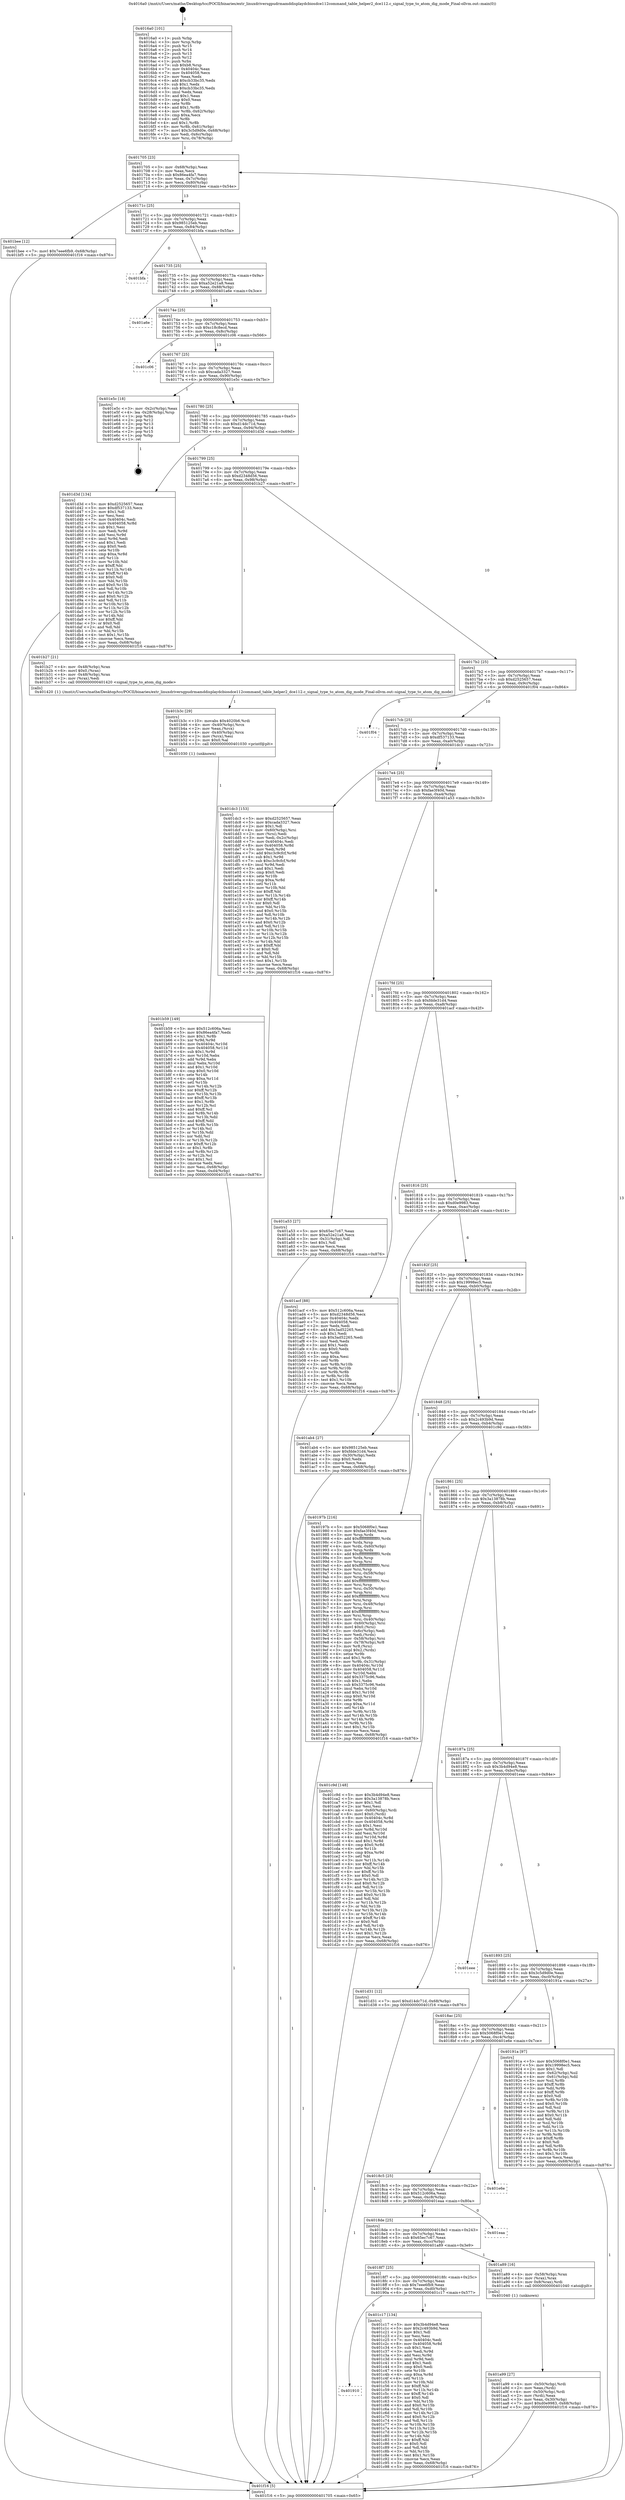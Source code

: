 digraph "0x4016a0" {
  label = "0x4016a0 (/mnt/c/Users/mathe/Desktop/tcc/POCII/binaries/extr_linuxdriversgpudrmamddisplaydcbiosdce112command_table_helper2_dce112.c_signal_type_to_atom_dig_mode_Final-ollvm.out::main(0))"
  labelloc = "t"
  node[shape=record]

  Entry [label="",width=0.3,height=0.3,shape=circle,fillcolor=black,style=filled]
  "0x401705" [label="{
     0x401705 [23]\l
     | [instrs]\l
     &nbsp;&nbsp;0x401705 \<+3\>: mov -0x68(%rbp),%eax\l
     &nbsp;&nbsp;0x401708 \<+2\>: mov %eax,%ecx\l
     &nbsp;&nbsp;0x40170a \<+6\>: sub $0x86ea4fa7,%ecx\l
     &nbsp;&nbsp;0x401710 \<+3\>: mov %eax,-0x7c(%rbp)\l
     &nbsp;&nbsp;0x401713 \<+3\>: mov %ecx,-0x80(%rbp)\l
     &nbsp;&nbsp;0x401716 \<+6\>: je 0000000000401bee \<main+0x54e\>\l
  }"]
  "0x401bee" [label="{
     0x401bee [12]\l
     | [instrs]\l
     &nbsp;&nbsp;0x401bee \<+7\>: movl $0x7eee6fb9,-0x68(%rbp)\l
     &nbsp;&nbsp;0x401bf5 \<+5\>: jmp 0000000000401f16 \<main+0x876\>\l
  }"]
  "0x40171c" [label="{
     0x40171c [25]\l
     | [instrs]\l
     &nbsp;&nbsp;0x40171c \<+5\>: jmp 0000000000401721 \<main+0x81\>\l
     &nbsp;&nbsp;0x401721 \<+3\>: mov -0x7c(%rbp),%eax\l
     &nbsp;&nbsp;0x401724 \<+5\>: sub $0x985125eb,%eax\l
     &nbsp;&nbsp;0x401729 \<+6\>: mov %eax,-0x84(%rbp)\l
     &nbsp;&nbsp;0x40172f \<+6\>: je 0000000000401bfa \<main+0x55a\>\l
  }"]
  Exit [label="",width=0.3,height=0.3,shape=circle,fillcolor=black,style=filled,peripheries=2]
  "0x401bfa" [label="{
     0x401bfa\l
  }", style=dashed]
  "0x401735" [label="{
     0x401735 [25]\l
     | [instrs]\l
     &nbsp;&nbsp;0x401735 \<+5\>: jmp 000000000040173a \<main+0x9a\>\l
     &nbsp;&nbsp;0x40173a \<+3\>: mov -0x7c(%rbp),%eax\l
     &nbsp;&nbsp;0x40173d \<+5\>: sub $0xa52e21a8,%eax\l
     &nbsp;&nbsp;0x401742 \<+6\>: mov %eax,-0x88(%rbp)\l
     &nbsp;&nbsp;0x401748 \<+6\>: je 0000000000401a6e \<main+0x3ce\>\l
  }"]
  "0x401910" [label="{
     0x401910\l
  }", style=dashed]
  "0x401a6e" [label="{
     0x401a6e\l
  }", style=dashed]
  "0x40174e" [label="{
     0x40174e [25]\l
     | [instrs]\l
     &nbsp;&nbsp;0x40174e \<+5\>: jmp 0000000000401753 \<main+0xb3\>\l
     &nbsp;&nbsp;0x401753 \<+3\>: mov -0x7c(%rbp),%eax\l
     &nbsp;&nbsp;0x401756 \<+5\>: sub $0xc18c8ecd,%eax\l
     &nbsp;&nbsp;0x40175b \<+6\>: mov %eax,-0x8c(%rbp)\l
     &nbsp;&nbsp;0x401761 \<+6\>: je 0000000000401c06 \<main+0x566\>\l
  }"]
  "0x401c17" [label="{
     0x401c17 [134]\l
     | [instrs]\l
     &nbsp;&nbsp;0x401c17 \<+5\>: mov $0x3b4d94e8,%eax\l
     &nbsp;&nbsp;0x401c1c \<+5\>: mov $0x2c493b9d,%ecx\l
     &nbsp;&nbsp;0x401c21 \<+2\>: mov $0x1,%dl\l
     &nbsp;&nbsp;0x401c23 \<+2\>: xor %esi,%esi\l
     &nbsp;&nbsp;0x401c25 \<+7\>: mov 0x40404c,%edi\l
     &nbsp;&nbsp;0x401c2c \<+8\>: mov 0x404058,%r8d\l
     &nbsp;&nbsp;0x401c34 \<+3\>: sub $0x1,%esi\l
     &nbsp;&nbsp;0x401c37 \<+3\>: mov %edi,%r9d\l
     &nbsp;&nbsp;0x401c3a \<+3\>: add %esi,%r9d\l
     &nbsp;&nbsp;0x401c3d \<+4\>: imul %r9d,%edi\l
     &nbsp;&nbsp;0x401c41 \<+3\>: and $0x1,%edi\l
     &nbsp;&nbsp;0x401c44 \<+3\>: cmp $0x0,%edi\l
     &nbsp;&nbsp;0x401c47 \<+4\>: sete %r10b\l
     &nbsp;&nbsp;0x401c4b \<+4\>: cmp $0xa,%r8d\l
     &nbsp;&nbsp;0x401c4f \<+4\>: setl %r11b\l
     &nbsp;&nbsp;0x401c53 \<+3\>: mov %r10b,%bl\l
     &nbsp;&nbsp;0x401c56 \<+3\>: xor $0xff,%bl\l
     &nbsp;&nbsp;0x401c59 \<+3\>: mov %r11b,%r14b\l
     &nbsp;&nbsp;0x401c5c \<+4\>: xor $0xff,%r14b\l
     &nbsp;&nbsp;0x401c60 \<+3\>: xor $0x0,%dl\l
     &nbsp;&nbsp;0x401c63 \<+3\>: mov %bl,%r15b\l
     &nbsp;&nbsp;0x401c66 \<+4\>: and $0x0,%r15b\l
     &nbsp;&nbsp;0x401c6a \<+3\>: and %dl,%r10b\l
     &nbsp;&nbsp;0x401c6d \<+3\>: mov %r14b,%r12b\l
     &nbsp;&nbsp;0x401c70 \<+4\>: and $0x0,%r12b\l
     &nbsp;&nbsp;0x401c74 \<+3\>: and %dl,%r11b\l
     &nbsp;&nbsp;0x401c77 \<+3\>: or %r10b,%r15b\l
     &nbsp;&nbsp;0x401c7a \<+3\>: or %r11b,%r12b\l
     &nbsp;&nbsp;0x401c7d \<+3\>: xor %r12b,%r15b\l
     &nbsp;&nbsp;0x401c80 \<+3\>: or %r14b,%bl\l
     &nbsp;&nbsp;0x401c83 \<+3\>: xor $0xff,%bl\l
     &nbsp;&nbsp;0x401c86 \<+3\>: or $0x0,%dl\l
     &nbsp;&nbsp;0x401c89 \<+2\>: and %dl,%bl\l
     &nbsp;&nbsp;0x401c8b \<+3\>: or %bl,%r15b\l
     &nbsp;&nbsp;0x401c8e \<+4\>: test $0x1,%r15b\l
     &nbsp;&nbsp;0x401c92 \<+3\>: cmovne %ecx,%eax\l
     &nbsp;&nbsp;0x401c95 \<+3\>: mov %eax,-0x68(%rbp)\l
     &nbsp;&nbsp;0x401c98 \<+5\>: jmp 0000000000401f16 \<main+0x876\>\l
  }"]
  "0x401c06" [label="{
     0x401c06\l
  }", style=dashed]
  "0x401767" [label="{
     0x401767 [25]\l
     | [instrs]\l
     &nbsp;&nbsp;0x401767 \<+5\>: jmp 000000000040176c \<main+0xcc\>\l
     &nbsp;&nbsp;0x40176c \<+3\>: mov -0x7c(%rbp),%eax\l
     &nbsp;&nbsp;0x40176f \<+5\>: sub $0xcada3327,%eax\l
     &nbsp;&nbsp;0x401774 \<+6\>: mov %eax,-0x90(%rbp)\l
     &nbsp;&nbsp;0x40177a \<+6\>: je 0000000000401e5c \<main+0x7bc\>\l
  }"]
  "0x401b59" [label="{
     0x401b59 [149]\l
     | [instrs]\l
     &nbsp;&nbsp;0x401b59 \<+5\>: mov $0x512c606a,%esi\l
     &nbsp;&nbsp;0x401b5e \<+5\>: mov $0x86ea4fa7,%edx\l
     &nbsp;&nbsp;0x401b63 \<+3\>: mov $0x1,%r8b\l
     &nbsp;&nbsp;0x401b66 \<+3\>: xor %r9d,%r9d\l
     &nbsp;&nbsp;0x401b69 \<+8\>: mov 0x40404c,%r10d\l
     &nbsp;&nbsp;0x401b71 \<+8\>: mov 0x404058,%r11d\l
     &nbsp;&nbsp;0x401b79 \<+4\>: sub $0x1,%r9d\l
     &nbsp;&nbsp;0x401b7d \<+3\>: mov %r10d,%ebx\l
     &nbsp;&nbsp;0x401b80 \<+3\>: add %r9d,%ebx\l
     &nbsp;&nbsp;0x401b83 \<+4\>: imul %ebx,%r10d\l
     &nbsp;&nbsp;0x401b87 \<+4\>: and $0x1,%r10d\l
     &nbsp;&nbsp;0x401b8b \<+4\>: cmp $0x0,%r10d\l
     &nbsp;&nbsp;0x401b8f \<+4\>: sete %r14b\l
     &nbsp;&nbsp;0x401b93 \<+4\>: cmp $0xa,%r11d\l
     &nbsp;&nbsp;0x401b97 \<+4\>: setl %r15b\l
     &nbsp;&nbsp;0x401b9b \<+3\>: mov %r14b,%r12b\l
     &nbsp;&nbsp;0x401b9e \<+4\>: xor $0xff,%r12b\l
     &nbsp;&nbsp;0x401ba2 \<+3\>: mov %r15b,%r13b\l
     &nbsp;&nbsp;0x401ba5 \<+4\>: xor $0xff,%r13b\l
     &nbsp;&nbsp;0x401ba9 \<+4\>: xor $0x1,%r8b\l
     &nbsp;&nbsp;0x401bad \<+3\>: mov %r12b,%cl\l
     &nbsp;&nbsp;0x401bb0 \<+3\>: and $0xff,%cl\l
     &nbsp;&nbsp;0x401bb3 \<+3\>: and %r8b,%r14b\l
     &nbsp;&nbsp;0x401bb6 \<+3\>: mov %r13b,%dil\l
     &nbsp;&nbsp;0x401bb9 \<+4\>: and $0xff,%dil\l
     &nbsp;&nbsp;0x401bbd \<+3\>: and %r8b,%r15b\l
     &nbsp;&nbsp;0x401bc0 \<+3\>: or %r14b,%cl\l
     &nbsp;&nbsp;0x401bc3 \<+3\>: or %r15b,%dil\l
     &nbsp;&nbsp;0x401bc6 \<+3\>: xor %dil,%cl\l
     &nbsp;&nbsp;0x401bc9 \<+3\>: or %r13b,%r12b\l
     &nbsp;&nbsp;0x401bcc \<+4\>: xor $0xff,%r12b\l
     &nbsp;&nbsp;0x401bd0 \<+4\>: or $0x1,%r8b\l
     &nbsp;&nbsp;0x401bd4 \<+3\>: and %r8b,%r12b\l
     &nbsp;&nbsp;0x401bd7 \<+3\>: or %r12b,%cl\l
     &nbsp;&nbsp;0x401bda \<+3\>: test $0x1,%cl\l
     &nbsp;&nbsp;0x401bdd \<+3\>: cmovne %edx,%esi\l
     &nbsp;&nbsp;0x401be0 \<+3\>: mov %esi,-0x68(%rbp)\l
     &nbsp;&nbsp;0x401be3 \<+6\>: mov %eax,-0xd4(%rbp)\l
     &nbsp;&nbsp;0x401be9 \<+5\>: jmp 0000000000401f16 \<main+0x876\>\l
  }"]
  "0x401e5c" [label="{
     0x401e5c [18]\l
     | [instrs]\l
     &nbsp;&nbsp;0x401e5c \<+3\>: mov -0x2c(%rbp),%eax\l
     &nbsp;&nbsp;0x401e5f \<+4\>: lea -0x28(%rbp),%rsp\l
     &nbsp;&nbsp;0x401e63 \<+1\>: pop %rbx\l
     &nbsp;&nbsp;0x401e64 \<+2\>: pop %r12\l
     &nbsp;&nbsp;0x401e66 \<+2\>: pop %r13\l
     &nbsp;&nbsp;0x401e68 \<+2\>: pop %r14\l
     &nbsp;&nbsp;0x401e6a \<+2\>: pop %r15\l
     &nbsp;&nbsp;0x401e6c \<+1\>: pop %rbp\l
     &nbsp;&nbsp;0x401e6d \<+1\>: ret\l
  }"]
  "0x401780" [label="{
     0x401780 [25]\l
     | [instrs]\l
     &nbsp;&nbsp;0x401780 \<+5\>: jmp 0000000000401785 \<main+0xe5\>\l
     &nbsp;&nbsp;0x401785 \<+3\>: mov -0x7c(%rbp),%eax\l
     &nbsp;&nbsp;0x401788 \<+5\>: sub $0xd14dc71d,%eax\l
     &nbsp;&nbsp;0x40178d \<+6\>: mov %eax,-0x94(%rbp)\l
     &nbsp;&nbsp;0x401793 \<+6\>: je 0000000000401d3d \<main+0x69d\>\l
  }"]
  "0x401b3c" [label="{
     0x401b3c [29]\l
     | [instrs]\l
     &nbsp;&nbsp;0x401b3c \<+10\>: movabs $0x4020b6,%rdi\l
     &nbsp;&nbsp;0x401b46 \<+4\>: mov -0x40(%rbp),%rcx\l
     &nbsp;&nbsp;0x401b4a \<+2\>: mov %eax,(%rcx)\l
     &nbsp;&nbsp;0x401b4c \<+4\>: mov -0x40(%rbp),%rcx\l
     &nbsp;&nbsp;0x401b50 \<+2\>: mov (%rcx),%esi\l
     &nbsp;&nbsp;0x401b52 \<+2\>: mov $0x0,%al\l
     &nbsp;&nbsp;0x401b54 \<+5\>: call 0000000000401030 \<printf@plt\>\l
     | [calls]\l
     &nbsp;&nbsp;0x401030 \{1\} (unknown)\l
  }"]
  "0x401d3d" [label="{
     0x401d3d [134]\l
     | [instrs]\l
     &nbsp;&nbsp;0x401d3d \<+5\>: mov $0xd2525657,%eax\l
     &nbsp;&nbsp;0x401d42 \<+5\>: mov $0xdf537133,%ecx\l
     &nbsp;&nbsp;0x401d47 \<+2\>: mov $0x1,%dl\l
     &nbsp;&nbsp;0x401d49 \<+2\>: xor %esi,%esi\l
     &nbsp;&nbsp;0x401d4b \<+7\>: mov 0x40404c,%edi\l
     &nbsp;&nbsp;0x401d52 \<+8\>: mov 0x404058,%r8d\l
     &nbsp;&nbsp;0x401d5a \<+3\>: sub $0x1,%esi\l
     &nbsp;&nbsp;0x401d5d \<+3\>: mov %edi,%r9d\l
     &nbsp;&nbsp;0x401d60 \<+3\>: add %esi,%r9d\l
     &nbsp;&nbsp;0x401d63 \<+4\>: imul %r9d,%edi\l
     &nbsp;&nbsp;0x401d67 \<+3\>: and $0x1,%edi\l
     &nbsp;&nbsp;0x401d6a \<+3\>: cmp $0x0,%edi\l
     &nbsp;&nbsp;0x401d6d \<+4\>: sete %r10b\l
     &nbsp;&nbsp;0x401d71 \<+4\>: cmp $0xa,%r8d\l
     &nbsp;&nbsp;0x401d75 \<+4\>: setl %r11b\l
     &nbsp;&nbsp;0x401d79 \<+3\>: mov %r10b,%bl\l
     &nbsp;&nbsp;0x401d7c \<+3\>: xor $0xff,%bl\l
     &nbsp;&nbsp;0x401d7f \<+3\>: mov %r11b,%r14b\l
     &nbsp;&nbsp;0x401d82 \<+4\>: xor $0xff,%r14b\l
     &nbsp;&nbsp;0x401d86 \<+3\>: xor $0x0,%dl\l
     &nbsp;&nbsp;0x401d89 \<+3\>: mov %bl,%r15b\l
     &nbsp;&nbsp;0x401d8c \<+4\>: and $0x0,%r15b\l
     &nbsp;&nbsp;0x401d90 \<+3\>: and %dl,%r10b\l
     &nbsp;&nbsp;0x401d93 \<+3\>: mov %r14b,%r12b\l
     &nbsp;&nbsp;0x401d96 \<+4\>: and $0x0,%r12b\l
     &nbsp;&nbsp;0x401d9a \<+3\>: and %dl,%r11b\l
     &nbsp;&nbsp;0x401d9d \<+3\>: or %r10b,%r15b\l
     &nbsp;&nbsp;0x401da0 \<+3\>: or %r11b,%r12b\l
     &nbsp;&nbsp;0x401da3 \<+3\>: xor %r12b,%r15b\l
     &nbsp;&nbsp;0x401da6 \<+3\>: or %r14b,%bl\l
     &nbsp;&nbsp;0x401da9 \<+3\>: xor $0xff,%bl\l
     &nbsp;&nbsp;0x401dac \<+3\>: or $0x0,%dl\l
     &nbsp;&nbsp;0x401daf \<+2\>: and %dl,%bl\l
     &nbsp;&nbsp;0x401db1 \<+3\>: or %bl,%r15b\l
     &nbsp;&nbsp;0x401db4 \<+4\>: test $0x1,%r15b\l
     &nbsp;&nbsp;0x401db8 \<+3\>: cmovne %ecx,%eax\l
     &nbsp;&nbsp;0x401dbb \<+3\>: mov %eax,-0x68(%rbp)\l
     &nbsp;&nbsp;0x401dbe \<+5\>: jmp 0000000000401f16 \<main+0x876\>\l
  }"]
  "0x401799" [label="{
     0x401799 [25]\l
     | [instrs]\l
     &nbsp;&nbsp;0x401799 \<+5\>: jmp 000000000040179e \<main+0xfe\>\l
     &nbsp;&nbsp;0x40179e \<+3\>: mov -0x7c(%rbp),%eax\l
     &nbsp;&nbsp;0x4017a1 \<+5\>: sub $0xd2348d56,%eax\l
     &nbsp;&nbsp;0x4017a6 \<+6\>: mov %eax,-0x98(%rbp)\l
     &nbsp;&nbsp;0x4017ac \<+6\>: je 0000000000401b27 \<main+0x487\>\l
  }"]
  "0x401a99" [label="{
     0x401a99 [27]\l
     | [instrs]\l
     &nbsp;&nbsp;0x401a99 \<+4\>: mov -0x50(%rbp),%rdi\l
     &nbsp;&nbsp;0x401a9d \<+2\>: mov %eax,(%rdi)\l
     &nbsp;&nbsp;0x401a9f \<+4\>: mov -0x50(%rbp),%rdi\l
     &nbsp;&nbsp;0x401aa3 \<+2\>: mov (%rdi),%eax\l
     &nbsp;&nbsp;0x401aa5 \<+3\>: mov %eax,-0x30(%rbp)\l
     &nbsp;&nbsp;0x401aa8 \<+7\>: movl $0xd0e9983,-0x68(%rbp)\l
     &nbsp;&nbsp;0x401aaf \<+5\>: jmp 0000000000401f16 \<main+0x876\>\l
  }"]
  "0x401b27" [label="{
     0x401b27 [21]\l
     | [instrs]\l
     &nbsp;&nbsp;0x401b27 \<+4\>: mov -0x48(%rbp),%rax\l
     &nbsp;&nbsp;0x401b2b \<+6\>: movl $0x0,(%rax)\l
     &nbsp;&nbsp;0x401b31 \<+4\>: mov -0x48(%rbp),%rax\l
     &nbsp;&nbsp;0x401b35 \<+2\>: mov (%rax),%edi\l
     &nbsp;&nbsp;0x401b37 \<+5\>: call 0000000000401420 \<signal_type_to_atom_dig_mode\>\l
     | [calls]\l
     &nbsp;&nbsp;0x401420 \{1\} (/mnt/c/Users/mathe/Desktop/tcc/POCII/binaries/extr_linuxdriversgpudrmamddisplaydcbiosdce112command_table_helper2_dce112.c_signal_type_to_atom_dig_mode_Final-ollvm.out::signal_type_to_atom_dig_mode)\l
  }"]
  "0x4017b2" [label="{
     0x4017b2 [25]\l
     | [instrs]\l
     &nbsp;&nbsp;0x4017b2 \<+5\>: jmp 00000000004017b7 \<main+0x117\>\l
     &nbsp;&nbsp;0x4017b7 \<+3\>: mov -0x7c(%rbp),%eax\l
     &nbsp;&nbsp;0x4017ba \<+5\>: sub $0xd2525657,%eax\l
     &nbsp;&nbsp;0x4017bf \<+6\>: mov %eax,-0x9c(%rbp)\l
     &nbsp;&nbsp;0x4017c5 \<+6\>: je 0000000000401f04 \<main+0x864\>\l
  }"]
  "0x4018f7" [label="{
     0x4018f7 [25]\l
     | [instrs]\l
     &nbsp;&nbsp;0x4018f7 \<+5\>: jmp 00000000004018fc \<main+0x25c\>\l
     &nbsp;&nbsp;0x4018fc \<+3\>: mov -0x7c(%rbp),%eax\l
     &nbsp;&nbsp;0x4018ff \<+5\>: sub $0x7eee6fb9,%eax\l
     &nbsp;&nbsp;0x401904 \<+6\>: mov %eax,-0xd0(%rbp)\l
     &nbsp;&nbsp;0x40190a \<+6\>: je 0000000000401c17 \<main+0x577\>\l
  }"]
  "0x401f04" [label="{
     0x401f04\l
  }", style=dashed]
  "0x4017cb" [label="{
     0x4017cb [25]\l
     | [instrs]\l
     &nbsp;&nbsp;0x4017cb \<+5\>: jmp 00000000004017d0 \<main+0x130\>\l
     &nbsp;&nbsp;0x4017d0 \<+3\>: mov -0x7c(%rbp),%eax\l
     &nbsp;&nbsp;0x4017d3 \<+5\>: sub $0xdf537133,%eax\l
     &nbsp;&nbsp;0x4017d8 \<+6\>: mov %eax,-0xa0(%rbp)\l
     &nbsp;&nbsp;0x4017de \<+6\>: je 0000000000401dc3 \<main+0x723\>\l
  }"]
  "0x401a89" [label="{
     0x401a89 [16]\l
     | [instrs]\l
     &nbsp;&nbsp;0x401a89 \<+4\>: mov -0x58(%rbp),%rax\l
     &nbsp;&nbsp;0x401a8d \<+3\>: mov (%rax),%rax\l
     &nbsp;&nbsp;0x401a90 \<+4\>: mov 0x8(%rax),%rdi\l
     &nbsp;&nbsp;0x401a94 \<+5\>: call 0000000000401040 \<atoi@plt\>\l
     | [calls]\l
     &nbsp;&nbsp;0x401040 \{1\} (unknown)\l
  }"]
  "0x401dc3" [label="{
     0x401dc3 [153]\l
     | [instrs]\l
     &nbsp;&nbsp;0x401dc3 \<+5\>: mov $0xd2525657,%eax\l
     &nbsp;&nbsp;0x401dc8 \<+5\>: mov $0xcada3327,%ecx\l
     &nbsp;&nbsp;0x401dcd \<+2\>: mov $0x1,%dl\l
     &nbsp;&nbsp;0x401dcf \<+4\>: mov -0x60(%rbp),%rsi\l
     &nbsp;&nbsp;0x401dd3 \<+2\>: mov (%rsi),%edi\l
     &nbsp;&nbsp;0x401dd5 \<+3\>: mov %edi,-0x2c(%rbp)\l
     &nbsp;&nbsp;0x401dd8 \<+7\>: mov 0x40404c,%edi\l
     &nbsp;&nbsp;0x401ddf \<+8\>: mov 0x404058,%r8d\l
     &nbsp;&nbsp;0x401de7 \<+3\>: mov %edi,%r9d\l
     &nbsp;&nbsp;0x401dea \<+7\>: add $0xc3c9cfcf,%r9d\l
     &nbsp;&nbsp;0x401df1 \<+4\>: sub $0x1,%r9d\l
     &nbsp;&nbsp;0x401df5 \<+7\>: sub $0xc3c9cfcf,%r9d\l
     &nbsp;&nbsp;0x401dfc \<+4\>: imul %r9d,%edi\l
     &nbsp;&nbsp;0x401e00 \<+3\>: and $0x1,%edi\l
     &nbsp;&nbsp;0x401e03 \<+3\>: cmp $0x0,%edi\l
     &nbsp;&nbsp;0x401e06 \<+4\>: sete %r10b\l
     &nbsp;&nbsp;0x401e0a \<+4\>: cmp $0xa,%r8d\l
     &nbsp;&nbsp;0x401e0e \<+4\>: setl %r11b\l
     &nbsp;&nbsp;0x401e12 \<+3\>: mov %r10b,%bl\l
     &nbsp;&nbsp;0x401e15 \<+3\>: xor $0xff,%bl\l
     &nbsp;&nbsp;0x401e18 \<+3\>: mov %r11b,%r14b\l
     &nbsp;&nbsp;0x401e1b \<+4\>: xor $0xff,%r14b\l
     &nbsp;&nbsp;0x401e1f \<+3\>: xor $0x0,%dl\l
     &nbsp;&nbsp;0x401e22 \<+3\>: mov %bl,%r15b\l
     &nbsp;&nbsp;0x401e25 \<+4\>: and $0x0,%r15b\l
     &nbsp;&nbsp;0x401e29 \<+3\>: and %dl,%r10b\l
     &nbsp;&nbsp;0x401e2c \<+3\>: mov %r14b,%r12b\l
     &nbsp;&nbsp;0x401e2f \<+4\>: and $0x0,%r12b\l
     &nbsp;&nbsp;0x401e33 \<+3\>: and %dl,%r11b\l
     &nbsp;&nbsp;0x401e36 \<+3\>: or %r10b,%r15b\l
     &nbsp;&nbsp;0x401e39 \<+3\>: or %r11b,%r12b\l
     &nbsp;&nbsp;0x401e3c \<+3\>: xor %r12b,%r15b\l
     &nbsp;&nbsp;0x401e3f \<+3\>: or %r14b,%bl\l
     &nbsp;&nbsp;0x401e42 \<+3\>: xor $0xff,%bl\l
     &nbsp;&nbsp;0x401e45 \<+3\>: or $0x0,%dl\l
     &nbsp;&nbsp;0x401e48 \<+2\>: and %dl,%bl\l
     &nbsp;&nbsp;0x401e4a \<+3\>: or %bl,%r15b\l
     &nbsp;&nbsp;0x401e4d \<+4\>: test $0x1,%r15b\l
     &nbsp;&nbsp;0x401e51 \<+3\>: cmovne %ecx,%eax\l
     &nbsp;&nbsp;0x401e54 \<+3\>: mov %eax,-0x68(%rbp)\l
     &nbsp;&nbsp;0x401e57 \<+5\>: jmp 0000000000401f16 \<main+0x876\>\l
  }"]
  "0x4017e4" [label="{
     0x4017e4 [25]\l
     | [instrs]\l
     &nbsp;&nbsp;0x4017e4 \<+5\>: jmp 00000000004017e9 \<main+0x149\>\l
     &nbsp;&nbsp;0x4017e9 \<+3\>: mov -0x7c(%rbp),%eax\l
     &nbsp;&nbsp;0x4017ec \<+5\>: sub $0xfae3f40d,%eax\l
     &nbsp;&nbsp;0x4017f1 \<+6\>: mov %eax,-0xa4(%rbp)\l
     &nbsp;&nbsp;0x4017f7 \<+6\>: je 0000000000401a53 \<main+0x3b3\>\l
  }"]
  "0x4018de" [label="{
     0x4018de [25]\l
     | [instrs]\l
     &nbsp;&nbsp;0x4018de \<+5\>: jmp 00000000004018e3 \<main+0x243\>\l
     &nbsp;&nbsp;0x4018e3 \<+3\>: mov -0x7c(%rbp),%eax\l
     &nbsp;&nbsp;0x4018e6 \<+5\>: sub $0x65ec7c67,%eax\l
     &nbsp;&nbsp;0x4018eb \<+6\>: mov %eax,-0xcc(%rbp)\l
     &nbsp;&nbsp;0x4018f1 \<+6\>: je 0000000000401a89 \<main+0x3e9\>\l
  }"]
  "0x401a53" [label="{
     0x401a53 [27]\l
     | [instrs]\l
     &nbsp;&nbsp;0x401a53 \<+5\>: mov $0x65ec7c67,%eax\l
     &nbsp;&nbsp;0x401a58 \<+5\>: mov $0xa52e21a8,%ecx\l
     &nbsp;&nbsp;0x401a5d \<+3\>: mov -0x31(%rbp),%dl\l
     &nbsp;&nbsp;0x401a60 \<+3\>: test $0x1,%dl\l
     &nbsp;&nbsp;0x401a63 \<+3\>: cmovne %ecx,%eax\l
     &nbsp;&nbsp;0x401a66 \<+3\>: mov %eax,-0x68(%rbp)\l
     &nbsp;&nbsp;0x401a69 \<+5\>: jmp 0000000000401f16 \<main+0x876\>\l
  }"]
  "0x4017fd" [label="{
     0x4017fd [25]\l
     | [instrs]\l
     &nbsp;&nbsp;0x4017fd \<+5\>: jmp 0000000000401802 \<main+0x162\>\l
     &nbsp;&nbsp;0x401802 \<+3\>: mov -0x7c(%rbp),%eax\l
     &nbsp;&nbsp;0x401805 \<+5\>: sub $0xfdde31d4,%eax\l
     &nbsp;&nbsp;0x40180a \<+6\>: mov %eax,-0xa8(%rbp)\l
     &nbsp;&nbsp;0x401810 \<+6\>: je 0000000000401acf \<main+0x42f\>\l
  }"]
  "0x401eaa" [label="{
     0x401eaa\l
  }", style=dashed]
  "0x401acf" [label="{
     0x401acf [88]\l
     | [instrs]\l
     &nbsp;&nbsp;0x401acf \<+5\>: mov $0x512c606a,%eax\l
     &nbsp;&nbsp;0x401ad4 \<+5\>: mov $0xd2348d56,%ecx\l
     &nbsp;&nbsp;0x401ad9 \<+7\>: mov 0x40404c,%edx\l
     &nbsp;&nbsp;0x401ae0 \<+7\>: mov 0x404058,%esi\l
     &nbsp;&nbsp;0x401ae7 \<+2\>: mov %edx,%edi\l
     &nbsp;&nbsp;0x401ae9 \<+6\>: add $0x3ad52265,%edi\l
     &nbsp;&nbsp;0x401aef \<+3\>: sub $0x1,%edi\l
     &nbsp;&nbsp;0x401af2 \<+6\>: sub $0x3ad52265,%edi\l
     &nbsp;&nbsp;0x401af8 \<+3\>: imul %edi,%edx\l
     &nbsp;&nbsp;0x401afb \<+3\>: and $0x1,%edx\l
     &nbsp;&nbsp;0x401afe \<+3\>: cmp $0x0,%edx\l
     &nbsp;&nbsp;0x401b01 \<+4\>: sete %r8b\l
     &nbsp;&nbsp;0x401b05 \<+3\>: cmp $0xa,%esi\l
     &nbsp;&nbsp;0x401b08 \<+4\>: setl %r9b\l
     &nbsp;&nbsp;0x401b0c \<+3\>: mov %r8b,%r10b\l
     &nbsp;&nbsp;0x401b0f \<+3\>: and %r9b,%r10b\l
     &nbsp;&nbsp;0x401b12 \<+3\>: xor %r9b,%r8b\l
     &nbsp;&nbsp;0x401b15 \<+3\>: or %r8b,%r10b\l
     &nbsp;&nbsp;0x401b18 \<+4\>: test $0x1,%r10b\l
     &nbsp;&nbsp;0x401b1c \<+3\>: cmovne %ecx,%eax\l
     &nbsp;&nbsp;0x401b1f \<+3\>: mov %eax,-0x68(%rbp)\l
     &nbsp;&nbsp;0x401b22 \<+5\>: jmp 0000000000401f16 \<main+0x876\>\l
  }"]
  "0x401816" [label="{
     0x401816 [25]\l
     | [instrs]\l
     &nbsp;&nbsp;0x401816 \<+5\>: jmp 000000000040181b \<main+0x17b\>\l
     &nbsp;&nbsp;0x40181b \<+3\>: mov -0x7c(%rbp),%eax\l
     &nbsp;&nbsp;0x40181e \<+5\>: sub $0xd0e9983,%eax\l
     &nbsp;&nbsp;0x401823 \<+6\>: mov %eax,-0xac(%rbp)\l
     &nbsp;&nbsp;0x401829 \<+6\>: je 0000000000401ab4 \<main+0x414\>\l
  }"]
  "0x4018c5" [label="{
     0x4018c5 [25]\l
     | [instrs]\l
     &nbsp;&nbsp;0x4018c5 \<+5\>: jmp 00000000004018ca \<main+0x22a\>\l
     &nbsp;&nbsp;0x4018ca \<+3\>: mov -0x7c(%rbp),%eax\l
     &nbsp;&nbsp;0x4018cd \<+5\>: sub $0x512c606a,%eax\l
     &nbsp;&nbsp;0x4018d2 \<+6\>: mov %eax,-0xc8(%rbp)\l
     &nbsp;&nbsp;0x4018d8 \<+6\>: je 0000000000401eaa \<main+0x80a\>\l
  }"]
  "0x401ab4" [label="{
     0x401ab4 [27]\l
     | [instrs]\l
     &nbsp;&nbsp;0x401ab4 \<+5\>: mov $0x985125eb,%eax\l
     &nbsp;&nbsp;0x401ab9 \<+5\>: mov $0xfdde31d4,%ecx\l
     &nbsp;&nbsp;0x401abe \<+3\>: mov -0x30(%rbp),%edx\l
     &nbsp;&nbsp;0x401ac1 \<+3\>: cmp $0x0,%edx\l
     &nbsp;&nbsp;0x401ac4 \<+3\>: cmove %ecx,%eax\l
     &nbsp;&nbsp;0x401ac7 \<+3\>: mov %eax,-0x68(%rbp)\l
     &nbsp;&nbsp;0x401aca \<+5\>: jmp 0000000000401f16 \<main+0x876\>\l
  }"]
  "0x40182f" [label="{
     0x40182f [25]\l
     | [instrs]\l
     &nbsp;&nbsp;0x40182f \<+5\>: jmp 0000000000401834 \<main+0x194\>\l
     &nbsp;&nbsp;0x401834 \<+3\>: mov -0x7c(%rbp),%eax\l
     &nbsp;&nbsp;0x401837 \<+5\>: sub $0x19998ec5,%eax\l
     &nbsp;&nbsp;0x40183c \<+6\>: mov %eax,-0xb0(%rbp)\l
     &nbsp;&nbsp;0x401842 \<+6\>: je 000000000040197b \<main+0x2db\>\l
  }"]
  "0x401e6e" [label="{
     0x401e6e\l
  }", style=dashed]
  "0x40197b" [label="{
     0x40197b [216]\l
     | [instrs]\l
     &nbsp;&nbsp;0x40197b \<+5\>: mov $0x5068f0e1,%eax\l
     &nbsp;&nbsp;0x401980 \<+5\>: mov $0xfae3f40d,%ecx\l
     &nbsp;&nbsp;0x401985 \<+3\>: mov %rsp,%rdx\l
     &nbsp;&nbsp;0x401988 \<+4\>: add $0xfffffffffffffff0,%rdx\l
     &nbsp;&nbsp;0x40198c \<+3\>: mov %rdx,%rsp\l
     &nbsp;&nbsp;0x40198f \<+4\>: mov %rdx,-0x60(%rbp)\l
     &nbsp;&nbsp;0x401993 \<+3\>: mov %rsp,%rdx\l
     &nbsp;&nbsp;0x401996 \<+4\>: add $0xfffffffffffffff0,%rdx\l
     &nbsp;&nbsp;0x40199a \<+3\>: mov %rdx,%rsp\l
     &nbsp;&nbsp;0x40199d \<+3\>: mov %rsp,%rsi\l
     &nbsp;&nbsp;0x4019a0 \<+4\>: add $0xfffffffffffffff0,%rsi\l
     &nbsp;&nbsp;0x4019a4 \<+3\>: mov %rsi,%rsp\l
     &nbsp;&nbsp;0x4019a7 \<+4\>: mov %rsi,-0x58(%rbp)\l
     &nbsp;&nbsp;0x4019ab \<+3\>: mov %rsp,%rsi\l
     &nbsp;&nbsp;0x4019ae \<+4\>: add $0xfffffffffffffff0,%rsi\l
     &nbsp;&nbsp;0x4019b2 \<+3\>: mov %rsi,%rsp\l
     &nbsp;&nbsp;0x4019b5 \<+4\>: mov %rsi,-0x50(%rbp)\l
     &nbsp;&nbsp;0x4019b9 \<+3\>: mov %rsp,%rsi\l
     &nbsp;&nbsp;0x4019bc \<+4\>: add $0xfffffffffffffff0,%rsi\l
     &nbsp;&nbsp;0x4019c0 \<+3\>: mov %rsi,%rsp\l
     &nbsp;&nbsp;0x4019c3 \<+4\>: mov %rsi,-0x48(%rbp)\l
     &nbsp;&nbsp;0x4019c7 \<+3\>: mov %rsp,%rsi\l
     &nbsp;&nbsp;0x4019ca \<+4\>: add $0xfffffffffffffff0,%rsi\l
     &nbsp;&nbsp;0x4019ce \<+3\>: mov %rsi,%rsp\l
     &nbsp;&nbsp;0x4019d1 \<+4\>: mov %rsi,-0x40(%rbp)\l
     &nbsp;&nbsp;0x4019d5 \<+4\>: mov -0x60(%rbp),%rsi\l
     &nbsp;&nbsp;0x4019d9 \<+6\>: movl $0x0,(%rsi)\l
     &nbsp;&nbsp;0x4019df \<+3\>: mov -0x6c(%rbp),%edi\l
     &nbsp;&nbsp;0x4019e2 \<+2\>: mov %edi,(%rdx)\l
     &nbsp;&nbsp;0x4019e4 \<+4\>: mov -0x58(%rbp),%rsi\l
     &nbsp;&nbsp;0x4019e8 \<+4\>: mov -0x78(%rbp),%r8\l
     &nbsp;&nbsp;0x4019ec \<+3\>: mov %r8,(%rsi)\l
     &nbsp;&nbsp;0x4019ef \<+3\>: cmpl $0x2,(%rdx)\l
     &nbsp;&nbsp;0x4019f2 \<+4\>: setne %r9b\l
     &nbsp;&nbsp;0x4019f6 \<+4\>: and $0x1,%r9b\l
     &nbsp;&nbsp;0x4019fa \<+4\>: mov %r9b,-0x31(%rbp)\l
     &nbsp;&nbsp;0x4019fe \<+8\>: mov 0x40404c,%r10d\l
     &nbsp;&nbsp;0x401a06 \<+8\>: mov 0x404058,%r11d\l
     &nbsp;&nbsp;0x401a0e \<+3\>: mov %r10d,%ebx\l
     &nbsp;&nbsp;0x401a11 \<+6\>: add $0x3375c96,%ebx\l
     &nbsp;&nbsp;0x401a17 \<+3\>: sub $0x1,%ebx\l
     &nbsp;&nbsp;0x401a1a \<+6\>: sub $0x3375c96,%ebx\l
     &nbsp;&nbsp;0x401a20 \<+4\>: imul %ebx,%r10d\l
     &nbsp;&nbsp;0x401a24 \<+4\>: and $0x1,%r10d\l
     &nbsp;&nbsp;0x401a28 \<+4\>: cmp $0x0,%r10d\l
     &nbsp;&nbsp;0x401a2c \<+4\>: sete %r9b\l
     &nbsp;&nbsp;0x401a30 \<+4\>: cmp $0xa,%r11d\l
     &nbsp;&nbsp;0x401a34 \<+4\>: setl %r14b\l
     &nbsp;&nbsp;0x401a38 \<+3\>: mov %r9b,%r15b\l
     &nbsp;&nbsp;0x401a3b \<+3\>: and %r14b,%r15b\l
     &nbsp;&nbsp;0x401a3e \<+3\>: xor %r14b,%r9b\l
     &nbsp;&nbsp;0x401a41 \<+3\>: or %r9b,%r15b\l
     &nbsp;&nbsp;0x401a44 \<+4\>: test $0x1,%r15b\l
     &nbsp;&nbsp;0x401a48 \<+3\>: cmovne %ecx,%eax\l
     &nbsp;&nbsp;0x401a4b \<+3\>: mov %eax,-0x68(%rbp)\l
     &nbsp;&nbsp;0x401a4e \<+5\>: jmp 0000000000401f16 \<main+0x876\>\l
  }"]
  "0x401848" [label="{
     0x401848 [25]\l
     | [instrs]\l
     &nbsp;&nbsp;0x401848 \<+5\>: jmp 000000000040184d \<main+0x1ad\>\l
     &nbsp;&nbsp;0x40184d \<+3\>: mov -0x7c(%rbp),%eax\l
     &nbsp;&nbsp;0x401850 \<+5\>: sub $0x2c493b9d,%eax\l
     &nbsp;&nbsp;0x401855 \<+6\>: mov %eax,-0xb4(%rbp)\l
     &nbsp;&nbsp;0x40185b \<+6\>: je 0000000000401c9d \<main+0x5fd\>\l
  }"]
  "0x4016a0" [label="{
     0x4016a0 [101]\l
     | [instrs]\l
     &nbsp;&nbsp;0x4016a0 \<+1\>: push %rbp\l
     &nbsp;&nbsp;0x4016a1 \<+3\>: mov %rsp,%rbp\l
     &nbsp;&nbsp;0x4016a4 \<+2\>: push %r15\l
     &nbsp;&nbsp;0x4016a6 \<+2\>: push %r14\l
     &nbsp;&nbsp;0x4016a8 \<+2\>: push %r13\l
     &nbsp;&nbsp;0x4016aa \<+2\>: push %r12\l
     &nbsp;&nbsp;0x4016ac \<+1\>: push %rbx\l
     &nbsp;&nbsp;0x4016ad \<+7\>: sub $0xb8,%rsp\l
     &nbsp;&nbsp;0x4016b4 \<+7\>: mov 0x40404c,%eax\l
     &nbsp;&nbsp;0x4016bb \<+7\>: mov 0x404058,%ecx\l
     &nbsp;&nbsp;0x4016c2 \<+2\>: mov %eax,%edx\l
     &nbsp;&nbsp;0x4016c4 \<+6\>: add $0xcb33bc35,%edx\l
     &nbsp;&nbsp;0x4016ca \<+3\>: sub $0x1,%edx\l
     &nbsp;&nbsp;0x4016cd \<+6\>: sub $0xcb33bc35,%edx\l
     &nbsp;&nbsp;0x4016d3 \<+3\>: imul %edx,%eax\l
     &nbsp;&nbsp;0x4016d6 \<+3\>: and $0x1,%eax\l
     &nbsp;&nbsp;0x4016d9 \<+3\>: cmp $0x0,%eax\l
     &nbsp;&nbsp;0x4016dc \<+4\>: sete %r8b\l
     &nbsp;&nbsp;0x4016e0 \<+4\>: and $0x1,%r8b\l
     &nbsp;&nbsp;0x4016e4 \<+4\>: mov %r8b,-0x62(%rbp)\l
     &nbsp;&nbsp;0x4016e8 \<+3\>: cmp $0xa,%ecx\l
     &nbsp;&nbsp;0x4016eb \<+4\>: setl %r8b\l
     &nbsp;&nbsp;0x4016ef \<+4\>: and $0x1,%r8b\l
     &nbsp;&nbsp;0x4016f3 \<+4\>: mov %r8b,-0x61(%rbp)\l
     &nbsp;&nbsp;0x4016f7 \<+7\>: movl $0x3c5d9d0e,-0x68(%rbp)\l
     &nbsp;&nbsp;0x4016fe \<+3\>: mov %edi,-0x6c(%rbp)\l
     &nbsp;&nbsp;0x401701 \<+4\>: mov %rsi,-0x78(%rbp)\l
  }"]
  "0x401c9d" [label="{
     0x401c9d [148]\l
     | [instrs]\l
     &nbsp;&nbsp;0x401c9d \<+5\>: mov $0x3b4d94e8,%eax\l
     &nbsp;&nbsp;0x401ca2 \<+5\>: mov $0x3a13878b,%ecx\l
     &nbsp;&nbsp;0x401ca7 \<+2\>: mov $0x1,%dl\l
     &nbsp;&nbsp;0x401ca9 \<+2\>: xor %esi,%esi\l
     &nbsp;&nbsp;0x401cab \<+4\>: mov -0x60(%rbp),%rdi\l
     &nbsp;&nbsp;0x401caf \<+6\>: movl $0x0,(%rdi)\l
     &nbsp;&nbsp;0x401cb5 \<+8\>: mov 0x40404c,%r8d\l
     &nbsp;&nbsp;0x401cbd \<+8\>: mov 0x404058,%r9d\l
     &nbsp;&nbsp;0x401cc5 \<+3\>: sub $0x1,%esi\l
     &nbsp;&nbsp;0x401cc8 \<+3\>: mov %r8d,%r10d\l
     &nbsp;&nbsp;0x401ccb \<+3\>: add %esi,%r10d\l
     &nbsp;&nbsp;0x401cce \<+4\>: imul %r10d,%r8d\l
     &nbsp;&nbsp;0x401cd2 \<+4\>: and $0x1,%r8d\l
     &nbsp;&nbsp;0x401cd6 \<+4\>: cmp $0x0,%r8d\l
     &nbsp;&nbsp;0x401cda \<+4\>: sete %r11b\l
     &nbsp;&nbsp;0x401cde \<+4\>: cmp $0xa,%r9d\l
     &nbsp;&nbsp;0x401ce2 \<+3\>: setl %bl\l
     &nbsp;&nbsp;0x401ce5 \<+3\>: mov %r11b,%r14b\l
     &nbsp;&nbsp;0x401ce8 \<+4\>: xor $0xff,%r14b\l
     &nbsp;&nbsp;0x401cec \<+3\>: mov %bl,%r15b\l
     &nbsp;&nbsp;0x401cef \<+4\>: xor $0xff,%r15b\l
     &nbsp;&nbsp;0x401cf3 \<+3\>: xor $0x0,%dl\l
     &nbsp;&nbsp;0x401cf6 \<+3\>: mov %r14b,%r12b\l
     &nbsp;&nbsp;0x401cf9 \<+4\>: and $0x0,%r12b\l
     &nbsp;&nbsp;0x401cfd \<+3\>: and %dl,%r11b\l
     &nbsp;&nbsp;0x401d00 \<+3\>: mov %r15b,%r13b\l
     &nbsp;&nbsp;0x401d03 \<+4\>: and $0x0,%r13b\l
     &nbsp;&nbsp;0x401d07 \<+2\>: and %dl,%bl\l
     &nbsp;&nbsp;0x401d09 \<+3\>: or %r11b,%r12b\l
     &nbsp;&nbsp;0x401d0c \<+3\>: or %bl,%r13b\l
     &nbsp;&nbsp;0x401d0f \<+3\>: xor %r13b,%r12b\l
     &nbsp;&nbsp;0x401d12 \<+3\>: or %r15b,%r14b\l
     &nbsp;&nbsp;0x401d15 \<+4\>: xor $0xff,%r14b\l
     &nbsp;&nbsp;0x401d19 \<+3\>: or $0x0,%dl\l
     &nbsp;&nbsp;0x401d1c \<+3\>: and %dl,%r14b\l
     &nbsp;&nbsp;0x401d1f \<+3\>: or %r14b,%r12b\l
     &nbsp;&nbsp;0x401d22 \<+4\>: test $0x1,%r12b\l
     &nbsp;&nbsp;0x401d26 \<+3\>: cmovne %ecx,%eax\l
     &nbsp;&nbsp;0x401d29 \<+3\>: mov %eax,-0x68(%rbp)\l
     &nbsp;&nbsp;0x401d2c \<+5\>: jmp 0000000000401f16 \<main+0x876\>\l
  }"]
  "0x401861" [label="{
     0x401861 [25]\l
     | [instrs]\l
     &nbsp;&nbsp;0x401861 \<+5\>: jmp 0000000000401866 \<main+0x1c6\>\l
     &nbsp;&nbsp;0x401866 \<+3\>: mov -0x7c(%rbp),%eax\l
     &nbsp;&nbsp;0x401869 \<+5\>: sub $0x3a13878b,%eax\l
     &nbsp;&nbsp;0x40186e \<+6\>: mov %eax,-0xb8(%rbp)\l
     &nbsp;&nbsp;0x401874 \<+6\>: je 0000000000401d31 \<main+0x691\>\l
  }"]
  "0x401f16" [label="{
     0x401f16 [5]\l
     | [instrs]\l
     &nbsp;&nbsp;0x401f16 \<+5\>: jmp 0000000000401705 \<main+0x65\>\l
  }"]
  "0x401d31" [label="{
     0x401d31 [12]\l
     | [instrs]\l
     &nbsp;&nbsp;0x401d31 \<+7\>: movl $0xd14dc71d,-0x68(%rbp)\l
     &nbsp;&nbsp;0x401d38 \<+5\>: jmp 0000000000401f16 \<main+0x876\>\l
  }"]
  "0x40187a" [label="{
     0x40187a [25]\l
     | [instrs]\l
     &nbsp;&nbsp;0x40187a \<+5\>: jmp 000000000040187f \<main+0x1df\>\l
     &nbsp;&nbsp;0x40187f \<+3\>: mov -0x7c(%rbp),%eax\l
     &nbsp;&nbsp;0x401882 \<+5\>: sub $0x3b4d94e8,%eax\l
     &nbsp;&nbsp;0x401887 \<+6\>: mov %eax,-0xbc(%rbp)\l
     &nbsp;&nbsp;0x40188d \<+6\>: je 0000000000401eee \<main+0x84e\>\l
  }"]
  "0x4018ac" [label="{
     0x4018ac [25]\l
     | [instrs]\l
     &nbsp;&nbsp;0x4018ac \<+5\>: jmp 00000000004018b1 \<main+0x211\>\l
     &nbsp;&nbsp;0x4018b1 \<+3\>: mov -0x7c(%rbp),%eax\l
     &nbsp;&nbsp;0x4018b4 \<+5\>: sub $0x5068f0e1,%eax\l
     &nbsp;&nbsp;0x4018b9 \<+6\>: mov %eax,-0xc4(%rbp)\l
     &nbsp;&nbsp;0x4018bf \<+6\>: je 0000000000401e6e \<main+0x7ce\>\l
  }"]
  "0x401eee" [label="{
     0x401eee\l
  }", style=dashed]
  "0x401893" [label="{
     0x401893 [25]\l
     | [instrs]\l
     &nbsp;&nbsp;0x401893 \<+5\>: jmp 0000000000401898 \<main+0x1f8\>\l
     &nbsp;&nbsp;0x401898 \<+3\>: mov -0x7c(%rbp),%eax\l
     &nbsp;&nbsp;0x40189b \<+5\>: sub $0x3c5d9d0e,%eax\l
     &nbsp;&nbsp;0x4018a0 \<+6\>: mov %eax,-0xc0(%rbp)\l
     &nbsp;&nbsp;0x4018a6 \<+6\>: je 000000000040191a \<main+0x27a\>\l
  }"]
  "0x40191a" [label="{
     0x40191a [97]\l
     | [instrs]\l
     &nbsp;&nbsp;0x40191a \<+5\>: mov $0x5068f0e1,%eax\l
     &nbsp;&nbsp;0x40191f \<+5\>: mov $0x19998ec5,%ecx\l
     &nbsp;&nbsp;0x401924 \<+2\>: mov $0x1,%dl\l
     &nbsp;&nbsp;0x401926 \<+4\>: mov -0x62(%rbp),%sil\l
     &nbsp;&nbsp;0x40192a \<+4\>: mov -0x61(%rbp),%dil\l
     &nbsp;&nbsp;0x40192e \<+3\>: mov %sil,%r8b\l
     &nbsp;&nbsp;0x401931 \<+4\>: xor $0xff,%r8b\l
     &nbsp;&nbsp;0x401935 \<+3\>: mov %dil,%r9b\l
     &nbsp;&nbsp;0x401938 \<+4\>: xor $0xff,%r9b\l
     &nbsp;&nbsp;0x40193c \<+3\>: xor $0x0,%dl\l
     &nbsp;&nbsp;0x40193f \<+3\>: mov %r8b,%r10b\l
     &nbsp;&nbsp;0x401942 \<+4\>: and $0x0,%r10b\l
     &nbsp;&nbsp;0x401946 \<+3\>: and %dl,%sil\l
     &nbsp;&nbsp;0x401949 \<+3\>: mov %r9b,%r11b\l
     &nbsp;&nbsp;0x40194c \<+4\>: and $0x0,%r11b\l
     &nbsp;&nbsp;0x401950 \<+3\>: and %dl,%dil\l
     &nbsp;&nbsp;0x401953 \<+3\>: or %sil,%r10b\l
     &nbsp;&nbsp;0x401956 \<+3\>: or %dil,%r11b\l
     &nbsp;&nbsp;0x401959 \<+3\>: xor %r11b,%r10b\l
     &nbsp;&nbsp;0x40195c \<+3\>: or %r9b,%r8b\l
     &nbsp;&nbsp;0x40195f \<+4\>: xor $0xff,%r8b\l
     &nbsp;&nbsp;0x401963 \<+3\>: or $0x0,%dl\l
     &nbsp;&nbsp;0x401966 \<+3\>: and %dl,%r8b\l
     &nbsp;&nbsp;0x401969 \<+3\>: or %r8b,%r10b\l
     &nbsp;&nbsp;0x40196c \<+4\>: test $0x1,%r10b\l
     &nbsp;&nbsp;0x401970 \<+3\>: cmovne %ecx,%eax\l
     &nbsp;&nbsp;0x401973 \<+3\>: mov %eax,-0x68(%rbp)\l
     &nbsp;&nbsp;0x401976 \<+5\>: jmp 0000000000401f16 \<main+0x876\>\l
  }"]
  Entry -> "0x4016a0" [label=" 1"]
  "0x401705" -> "0x401bee" [label=" 1"]
  "0x401705" -> "0x40171c" [label=" 13"]
  "0x401e5c" -> Exit [label=" 1"]
  "0x40171c" -> "0x401bfa" [label=" 0"]
  "0x40171c" -> "0x401735" [label=" 13"]
  "0x401dc3" -> "0x401f16" [label=" 1"]
  "0x401735" -> "0x401a6e" [label=" 0"]
  "0x401735" -> "0x40174e" [label=" 13"]
  "0x401d3d" -> "0x401f16" [label=" 1"]
  "0x40174e" -> "0x401c06" [label=" 0"]
  "0x40174e" -> "0x401767" [label=" 13"]
  "0x401d31" -> "0x401f16" [label=" 1"]
  "0x401767" -> "0x401e5c" [label=" 1"]
  "0x401767" -> "0x401780" [label=" 12"]
  "0x401c17" -> "0x401f16" [label=" 1"]
  "0x401780" -> "0x401d3d" [label=" 1"]
  "0x401780" -> "0x401799" [label=" 11"]
  "0x4018f7" -> "0x401910" [label=" 0"]
  "0x401799" -> "0x401b27" [label=" 1"]
  "0x401799" -> "0x4017b2" [label=" 10"]
  "0x4018f7" -> "0x401c17" [label=" 1"]
  "0x4017b2" -> "0x401f04" [label=" 0"]
  "0x4017b2" -> "0x4017cb" [label=" 10"]
  "0x401c9d" -> "0x401f16" [label=" 1"]
  "0x4017cb" -> "0x401dc3" [label=" 1"]
  "0x4017cb" -> "0x4017e4" [label=" 9"]
  "0x401bee" -> "0x401f16" [label=" 1"]
  "0x4017e4" -> "0x401a53" [label=" 1"]
  "0x4017e4" -> "0x4017fd" [label=" 8"]
  "0x401b3c" -> "0x401b59" [label=" 1"]
  "0x4017fd" -> "0x401acf" [label=" 1"]
  "0x4017fd" -> "0x401816" [label=" 7"]
  "0x401b27" -> "0x401b3c" [label=" 1"]
  "0x401816" -> "0x401ab4" [label=" 1"]
  "0x401816" -> "0x40182f" [label=" 6"]
  "0x401ab4" -> "0x401f16" [label=" 1"]
  "0x40182f" -> "0x40197b" [label=" 1"]
  "0x40182f" -> "0x401848" [label=" 5"]
  "0x401a99" -> "0x401f16" [label=" 1"]
  "0x401848" -> "0x401c9d" [label=" 1"]
  "0x401848" -> "0x401861" [label=" 4"]
  "0x4018de" -> "0x4018f7" [label=" 1"]
  "0x401861" -> "0x401d31" [label=" 1"]
  "0x401861" -> "0x40187a" [label=" 3"]
  "0x4018de" -> "0x401a89" [label=" 1"]
  "0x40187a" -> "0x401eee" [label=" 0"]
  "0x40187a" -> "0x401893" [label=" 3"]
  "0x401b59" -> "0x401f16" [label=" 1"]
  "0x401893" -> "0x40191a" [label=" 1"]
  "0x401893" -> "0x4018ac" [label=" 2"]
  "0x40191a" -> "0x401f16" [label=" 1"]
  "0x4016a0" -> "0x401705" [label=" 1"]
  "0x401f16" -> "0x401705" [label=" 13"]
  "0x40197b" -> "0x401f16" [label=" 1"]
  "0x401a53" -> "0x401f16" [label=" 1"]
  "0x401a89" -> "0x401a99" [label=" 1"]
  "0x4018ac" -> "0x401e6e" [label=" 0"]
  "0x4018ac" -> "0x4018c5" [label=" 2"]
  "0x401acf" -> "0x401f16" [label=" 1"]
  "0x4018c5" -> "0x401eaa" [label=" 0"]
  "0x4018c5" -> "0x4018de" [label=" 2"]
}
